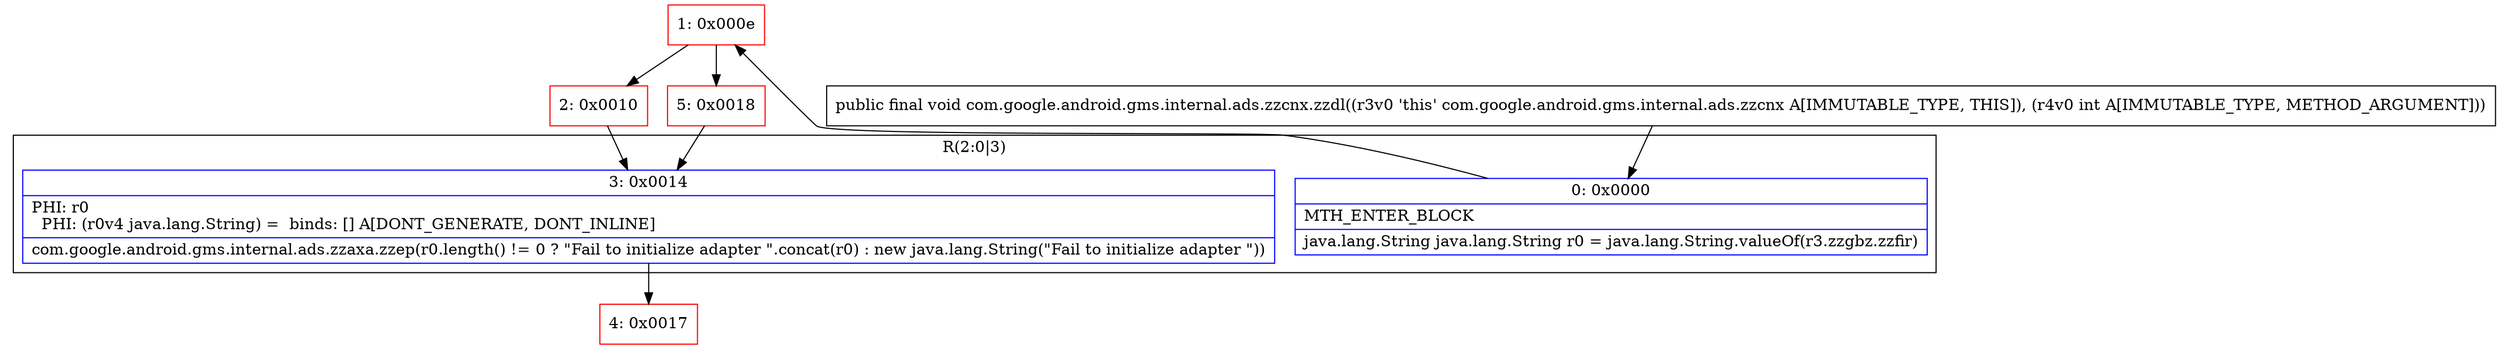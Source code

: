 digraph "CFG forcom.google.android.gms.internal.ads.zzcnx.zzdl(I)V" {
subgraph cluster_Region_2031029316 {
label = "R(2:0|3)";
node [shape=record,color=blue];
Node_0 [shape=record,label="{0\:\ 0x0000|MTH_ENTER_BLOCK\l|java.lang.String java.lang.String r0 = java.lang.String.valueOf(r3.zzgbz.zzfir)\l}"];
Node_3 [shape=record,label="{3\:\ 0x0014|PHI: r0 \l  PHI: (r0v4 java.lang.String) =  binds: [] A[DONT_GENERATE, DONT_INLINE]\l|com.google.android.gms.internal.ads.zzaxa.zzep(r0.length() != 0 ? \"Fail to initialize adapter \".concat(r0) : new java.lang.String(\"Fail to initialize adapter \"))\l}"];
}
Node_1 [shape=record,color=red,label="{1\:\ 0x000e}"];
Node_2 [shape=record,color=red,label="{2\:\ 0x0010}"];
Node_4 [shape=record,color=red,label="{4\:\ 0x0017}"];
Node_5 [shape=record,color=red,label="{5\:\ 0x0018}"];
MethodNode[shape=record,label="{public final void com.google.android.gms.internal.ads.zzcnx.zzdl((r3v0 'this' com.google.android.gms.internal.ads.zzcnx A[IMMUTABLE_TYPE, THIS]), (r4v0 int A[IMMUTABLE_TYPE, METHOD_ARGUMENT])) }"];
MethodNode -> Node_0;
Node_0 -> Node_1;
Node_3 -> Node_4;
Node_1 -> Node_2;
Node_1 -> Node_5;
Node_2 -> Node_3;
Node_5 -> Node_3;
}

